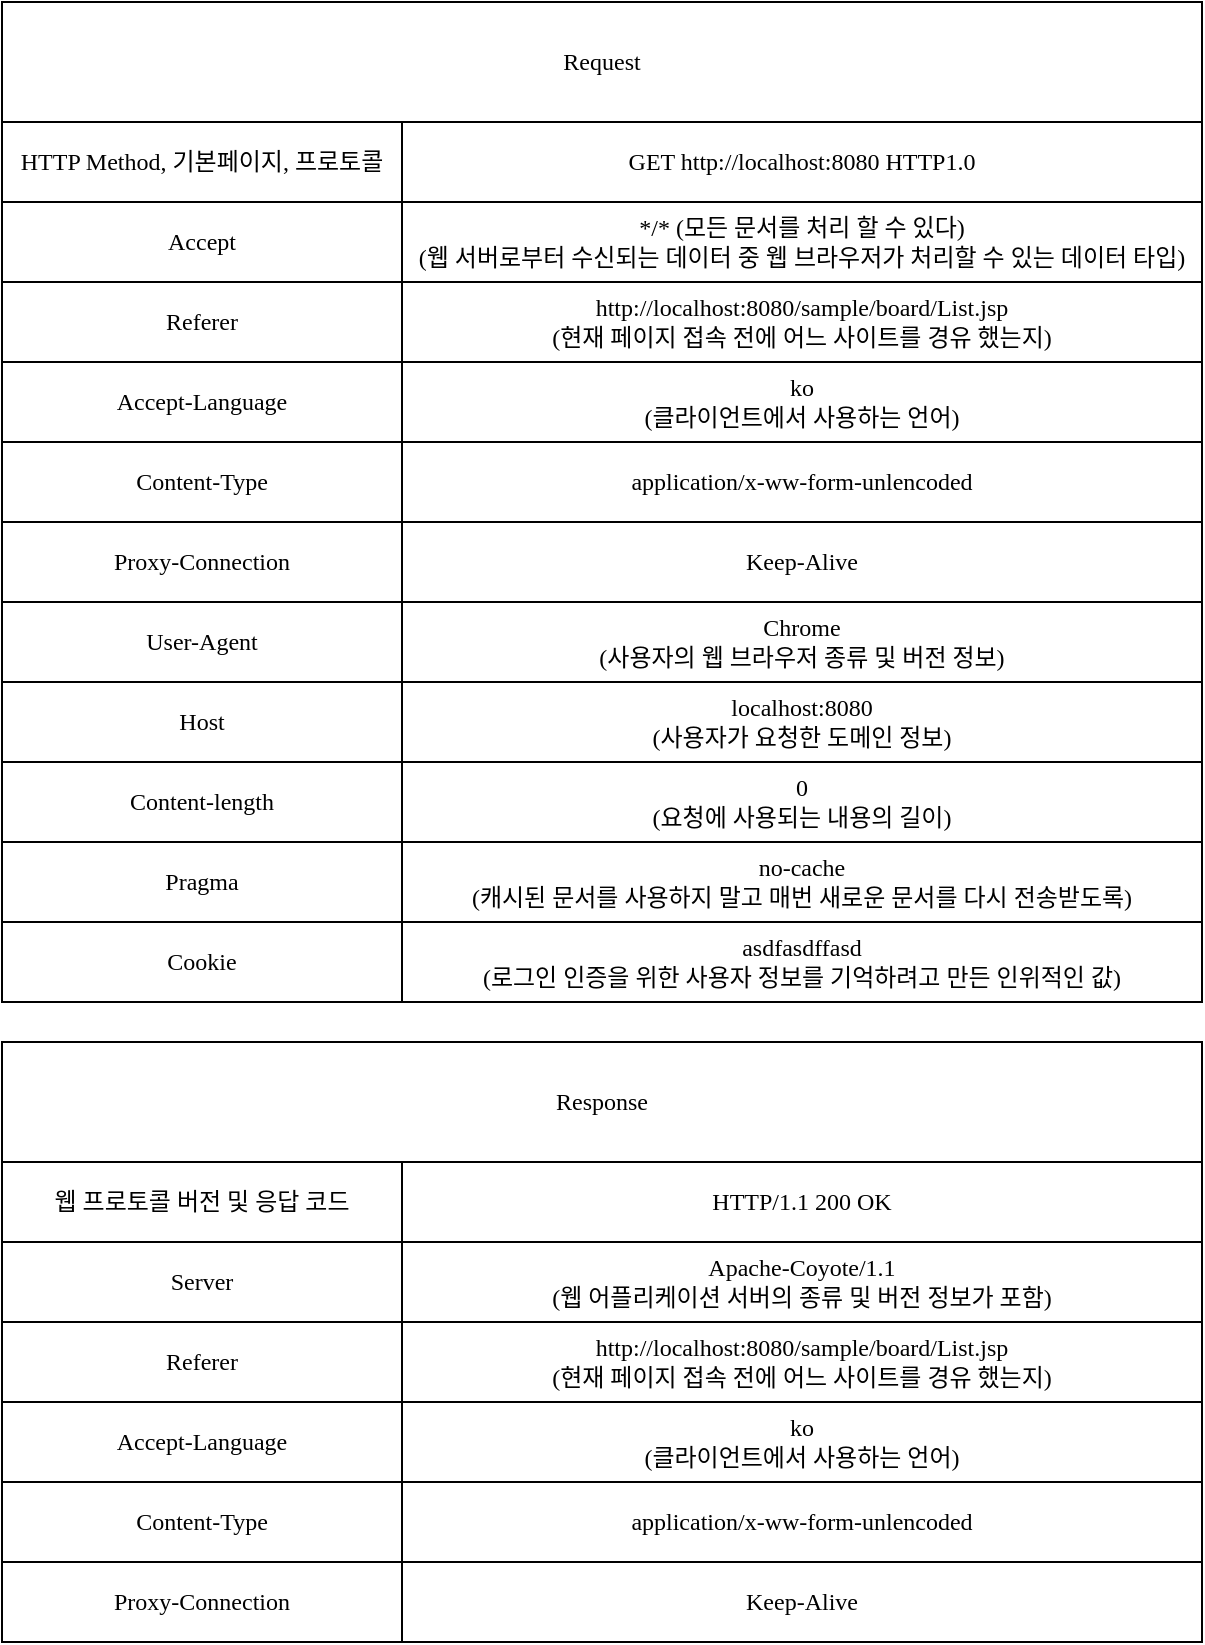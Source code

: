 <mxfile version="22.1.2" type="device">
  <diagram name="페이지-1" id="5IMKOoTj2aeQ9GADqC1P">
    <mxGraphModel dx="1434" dy="836" grid="1" gridSize="10" guides="1" tooltips="1" connect="1" arrows="1" fold="1" page="1" pageScale="1" pageWidth="827" pageHeight="1169" math="0" shadow="0">
      <root>
        <mxCell id="0" />
        <mxCell id="1" parent="0" />
        <mxCell id="h8G0jGDXR4k_7RuWxq_h-1" value="Request" style="rounded=0;whiteSpace=wrap;html=1;fontFamily=a고딕14;" vertex="1" parent="1">
          <mxGeometry x="80" y="40" width="600" height="60" as="geometry" />
        </mxCell>
        <mxCell id="h8G0jGDXR4k_7RuWxq_h-2" value="&lt;font face=&quot;a고딕14&quot;&gt;HTTP Method, 기본페이지, 프로토콜&lt;/font&gt;" style="rounded=0;whiteSpace=wrap;html=1;" vertex="1" parent="1">
          <mxGeometry x="80" y="100" width="200" height="40" as="geometry" />
        </mxCell>
        <mxCell id="h8G0jGDXR4k_7RuWxq_h-3" value="&lt;font face=&quot;a고딕14&quot;&gt;Accept&lt;/font&gt;" style="rounded=0;whiteSpace=wrap;html=1;" vertex="1" parent="1">
          <mxGeometry x="80" y="140" width="200" height="40" as="geometry" />
        </mxCell>
        <mxCell id="h8G0jGDXR4k_7RuWxq_h-4" value="&lt;font face=&quot;a고딕14&quot;&gt;Referer&lt;/font&gt;" style="rounded=0;whiteSpace=wrap;html=1;" vertex="1" parent="1">
          <mxGeometry x="80" y="180" width="200" height="40" as="geometry" />
        </mxCell>
        <mxCell id="h8G0jGDXR4k_7RuWxq_h-5" value="&lt;font face=&quot;a고딕14&quot;&gt;Host&lt;/font&gt;" style="rounded=0;whiteSpace=wrap;html=1;" vertex="1" parent="1">
          <mxGeometry x="80" y="380" width="200" height="40" as="geometry" />
        </mxCell>
        <mxCell id="h8G0jGDXR4k_7RuWxq_h-6" value="&lt;font face=&quot;a고딕14&quot;&gt;Content-length&lt;/font&gt;" style="rounded=0;whiteSpace=wrap;html=1;" vertex="1" parent="1">
          <mxGeometry x="80" y="420" width="200" height="40" as="geometry" />
        </mxCell>
        <mxCell id="h8G0jGDXR4k_7RuWxq_h-7" value="&lt;font face=&quot;a고딕14&quot;&gt;Pragma&lt;/font&gt;" style="rounded=0;whiteSpace=wrap;html=1;" vertex="1" parent="1">
          <mxGeometry x="80" y="460" width="200" height="40" as="geometry" />
        </mxCell>
        <mxCell id="h8G0jGDXR4k_7RuWxq_h-8" value="&lt;font face=&quot;a고딕14&quot;&gt;Cookie&lt;/font&gt;" style="rounded=0;whiteSpace=wrap;html=1;" vertex="1" parent="1">
          <mxGeometry x="80" y="500" width="200" height="40" as="geometry" />
        </mxCell>
        <mxCell id="h8G0jGDXR4k_7RuWxq_h-9" value="&lt;font face=&quot;a고딕14&quot;&gt;GET http://localhost:8080 HTTP1.0&lt;/font&gt;" style="rounded=0;whiteSpace=wrap;html=1;" vertex="1" parent="1">
          <mxGeometry x="280" y="100" width="400" height="40" as="geometry" />
        </mxCell>
        <mxCell id="h8G0jGDXR4k_7RuWxq_h-10" value="&lt;font face=&quot;a고딕14&quot;&gt;*/* (모든 문서를 처리 할 수 있다)&lt;br&gt;(웹 서버로부터 수신되는 데이터 중 웹 브라우저가 처리할 수 있는 데이터 타입)&lt;br&gt;&lt;/font&gt;" style="rounded=0;whiteSpace=wrap;html=1;" vertex="1" parent="1">
          <mxGeometry x="280" y="140" width="400" height="40" as="geometry" />
        </mxCell>
        <mxCell id="h8G0jGDXR4k_7RuWxq_h-11" value="&lt;font face=&quot;a고딕14&quot;&gt;http://localhost:8080/sample/board/List.jsp&lt;br&gt;(현재 페이지 접속 전에 어느 사이트를 경유 했는지)&lt;br&gt;&lt;/font&gt;" style="rounded=0;whiteSpace=wrap;html=1;" vertex="1" parent="1">
          <mxGeometry x="280" y="180" width="400" height="40" as="geometry" />
        </mxCell>
        <mxCell id="h8G0jGDXR4k_7RuWxq_h-12" value="&lt;font face=&quot;a고딕14&quot;&gt;localhost:8080&lt;br&gt;(사용자가 요청한 도메인 정보)&lt;br&gt;&lt;/font&gt;" style="rounded=0;whiteSpace=wrap;html=1;" vertex="1" parent="1">
          <mxGeometry x="280" y="380" width="400" height="40" as="geometry" />
        </mxCell>
        <mxCell id="h8G0jGDXR4k_7RuWxq_h-13" value="&lt;font face=&quot;a고딕14&quot;&gt;0&lt;br&gt;(요청에 사용되는 내용의 길이)&lt;br&gt;&lt;/font&gt;" style="rounded=0;whiteSpace=wrap;html=1;" vertex="1" parent="1">
          <mxGeometry x="280" y="420" width="400" height="40" as="geometry" />
        </mxCell>
        <mxCell id="h8G0jGDXR4k_7RuWxq_h-14" value="&lt;font face=&quot;a고딕14&quot;&gt;Accept-Language&lt;/font&gt;" style="rounded=0;whiteSpace=wrap;html=1;" vertex="1" parent="1">
          <mxGeometry x="80" y="220" width="200" height="40" as="geometry" />
        </mxCell>
        <mxCell id="h8G0jGDXR4k_7RuWxq_h-15" value="&lt;font face=&quot;a고딕14&quot;&gt;ko&lt;br&gt;(클라이언트에서 사용하는 언어)&lt;br&gt;&lt;/font&gt;" style="rounded=0;whiteSpace=wrap;html=1;" vertex="1" parent="1">
          <mxGeometry x="280" y="220" width="400" height="40" as="geometry" />
        </mxCell>
        <mxCell id="h8G0jGDXR4k_7RuWxq_h-16" value="&lt;font face=&quot;a고딕14&quot;&gt;Content-Type&lt;/font&gt;" style="rounded=0;whiteSpace=wrap;html=1;" vertex="1" parent="1">
          <mxGeometry x="80" y="260" width="200" height="40" as="geometry" />
        </mxCell>
        <mxCell id="h8G0jGDXR4k_7RuWxq_h-17" value="&lt;font face=&quot;a고딕14&quot;&gt;application/x-ww-form-unlencoded&lt;/font&gt;" style="rounded=0;whiteSpace=wrap;html=1;" vertex="1" parent="1">
          <mxGeometry x="280" y="260" width="400" height="40" as="geometry" />
        </mxCell>
        <mxCell id="h8G0jGDXR4k_7RuWxq_h-24" value="&lt;font face=&quot;a고딕14&quot;&gt;Proxy-Connection&lt;/font&gt;" style="rounded=0;whiteSpace=wrap;html=1;" vertex="1" parent="1">
          <mxGeometry x="80" y="300" width="200" height="40" as="geometry" />
        </mxCell>
        <mxCell id="h8G0jGDXR4k_7RuWxq_h-25" value="&lt;font face=&quot;a고딕14&quot;&gt;Keep-Alive&lt;/font&gt;" style="rounded=0;whiteSpace=wrap;html=1;" vertex="1" parent="1">
          <mxGeometry x="280" y="300" width="400" height="40" as="geometry" />
        </mxCell>
        <mxCell id="h8G0jGDXR4k_7RuWxq_h-26" value="&lt;font face=&quot;a고딕14&quot;&gt;User-Agent&lt;/font&gt;" style="rounded=0;whiteSpace=wrap;html=1;" vertex="1" parent="1">
          <mxGeometry x="80" y="340" width="200" height="40" as="geometry" />
        </mxCell>
        <mxCell id="h8G0jGDXR4k_7RuWxq_h-27" value="&lt;font face=&quot;a고딕14&quot;&gt;Chrome&lt;br&gt;(사용자의 웹 브라우저 종류 및 버전 정보)&lt;br&gt;&lt;/font&gt;" style="rounded=0;whiteSpace=wrap;html=1;" vertex="1" parent="1">
          <mxGeometry x="280" y="340" width="400" height="40" as="geometry" />
        </mxCell>
        <mxCell id="h8G0jGDXR4k_7RuWxq_h-30" value="&lt;font face=&quot;a고딕14&quot;&gt;no-cache&lt;br&gt;(캐시된 문서를 사용하지 말고 매번 새로운 문서를 다시 전송받도록)&lt;br&gt;&lt;/font&gt;" style="rounded=0;whiteSpace=wrap;html=1;" vertex="1" parent="1">
          <mxGeometry x="280" y="460" width="400" height="40" as="geometry" />
        </mxCell>
        <mxCell id="h8G0jGDXR4k_7RuWxq_h-31" value="&lt;font face=&quot;a고딕14&quot;&gt;asdfasdffasd&lt;br&gt;(로그인 인증을 위한 사용자 정보를 기억하려고 만든 인위적인 값)&lt;br&gt;&lt;/font&gt;" style="rounded=0;whiteSpace=wrap;html=1;" vertex="1" parent="1">
          <mxGeometry x="280" y="500" width="400" height="40" as="geometry" />
        </mxCell>
        <mxCell id="h8G0jGDXR4k_7RuWxq_h-32" value="Response" style="rounded=0;whiteSpace=wrap;html=1;fontFamily=a고딕14;" vertex="1" parent="1">
          <mxGeometry x="80" y="560" width="600" height="60" as="geometry" />
        </mxCell>
        <mxCell id="h8G0jGDXR4k_7RuWxq_h-33" value="&lt;font face=&quot;a고딕14&quot;&gt;웹 프로토콜 버전 및 응답 코드&lt;/font&gt;" style="rounded=0;whiteSpace=wrap;html=1;" vertex="1" parent="1">
          <mxGeometry x="80" y="620" width="200" height="40" as="geometry" />
        </mxCell>
        <mxCell id="h8G0jGDXR4k_7RuWxq_h-34" value="&lt;font face=&quot;a고딕14&quot;&gt;Server&lt;/font&gt;" style="rounded=0;whiteSpace=wrap;html=1;" vertex="1" parent="1">
          <mxGeometry x="80" y="660" width="200" height="40" as="geometry" />
        </mxCell>
        <mxCell id="h8G0jGDXR4k_7RuWxq_h-35" value="&lt;font face=&quot;a고딕14&quot;&gt;Referer&lt;/font&gt;" style="rounded=0;whiteSpace=wrap;html=1;" vertex="1" parent="1">
          <mxGeometry x="80" y="700" width="200" height="40" as="geometry" />
        </mxCell>
        <mxCell id="h8G0jGDXR4k_7RuWxq_h-40" value="&lt;font face=&quot;a고딕14&quot;&gt;HTTP/1.1 200 OK&lt;/font&gt;" style="rounded=0;whiteSpace=wrap;html=1;" vertex="1" parent="1">
          <mxGeometry x="280" y="620" width="400" height="40" as="geometry" />
        </mxCell>
        <mxCell id="h8G0jGDXR4k_7RuWxq_h-41" value="&lt;font face=&quot;a고딕14&quot;&gt;Apache-Coyote/1.1&lt;br&gt;(웹 어플리케이션 서버의 종류 및 버전 정보가 포함)&lt;br&gt;&lt;/font&gt;" style="rounded=0;whiteSpace=wrap;html=1;" vertex="1" parent="1">
          <mxGeometry x="280" y="660" width="400" height="40" as="geometry" />
        </mxCell>
        <mxCell id="h8G0jGDXR4k_7RuWxq_h-42" value="&lt;font face=&quot;a고딕14&quot;&gt;http://localhost:8080/sample/board/List.jsp&lt;br&gt;(현재 페이지 접속 전에 어느 사이트를 경유 했는지)&lt;br&gt;&lt;/font&gt;" style="rounded=0;whiteSpace=wrap;html=1;" vertex="1" parent="1">
          <mxGeometry x="280" y="700" width="400" height="40" as="geometry" />
        </mxCell>
        <mxCell id="h8G0jGDXR4k_7RuWxq_h-45" value="&lt;font face=&quot;a고딕14&quot;&gt;Accept-Language&lt;/font&gt;" style="rounded=0;whiteSpace=wrap;html=1;" vertex="1" parent="1">
          <mxGeometry x="80" y="740" width="200" height="40" as="geometry" />
        </mxCell>
        <mxCell id="h8G0jGDXR4k_7RuWxq_h-46" value="&lt;font face=&quot;a고딕14&quot;&gt;ko&lt;br&gt;(클라이언트에서 사용하는 언어)&lt;br&gt;&lt;/font&gt;" style="rounded=0;whiteSpace=wrap;html=1;" vertex="1" parent="1">
          <mxGeometry x="280" y="740" width="400" height="40" as="geometry" />
        </mxCell>
        <mxCell id="h8G0jGDXR4k_7RuWxq_h-47" value="&lt;font face=&quot;a고딕14&quot;&gt;Content-Type&lt;/font&gt;" style="rounded=0;whiteSpace=wrap;html=1;" vertex="1" parent="1">
          <mxGeometry x="80" y="780" width="200" height="40" as="geometry" />
        </mxCell>
        <mxCell id="h8G0jGDXR4k_7RuWxq_h-48" value="&lt;font face=&quot;a고딕14&quot;&gt;application/x-ww-form-unlencoded&lt;/font&gt;" style="rounded=0;whiteSpace=wrap;html=1;" vertex="1" parent="1">
          <mxGeometry x="280" y="780" width="400" height="40" as="geometry" />
        </mxCell>
        <mxCell id="h8G0jGDXR4k_7RuWxq_h-49" value="&lt;font face=&quot;a고딕14&quot;&gt;Proxy-Connection&lt;/font&gt;" style="rounded=0;whiteSpace=wrap;html=1;" vertex="1" parent="1">
          <mxGeometry x="80" y="820" width="200" height="40" as="geometry" />
        </mxCell>
        <mxCell id="h8G0jGDXR4k_7RuWxq_h-50" value="&lt;font face=&quot;a고딕14&quot;&gt;Keep-Alive&lt;/font&gt;" style="rounded=0;whiteSpace=wrap;html=1;" vertex="1" parent="1">
          <mxGeometry x="280" y="820" width="400" height="40" as="geometry" />
        </mxCell>
      </root>
    </mxGraphModel>
  </diagram>
</mxfile>
